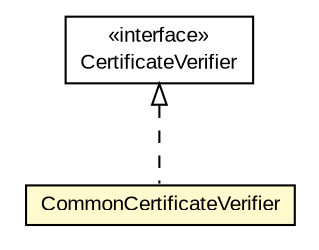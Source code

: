 #!/usr/local/bin/dot
#
# Class diagram 
# Generated by UMLGraph version R5_6-24-gf6e263 (http://www.umlgraph.org/)
#

digraph G {
	edge [fontname="arial",fontsize=10,labelfontname="arial",labelfontsize=10];
	node [fontname="arial",fontsize=10,shape=plaintext];
	nodesep=0.25;
	ranksep=0.5;
	// eu.europa.esig.dss.validation.CommonCertificateVerifier
	c264916 [label=<<table title="eu.europa.esig.dss.validation.CommonCertificateVerifier" border="0" cellborder="1" cellspacing="0" cellpadding="2" port="p" bgcolor="lemonChiffon" href="./CommonCertificateVerifier.html">
		<tr><td><table border="0" cellspacing="0" cellpadding="1">
<tr><td align="center" balign="center"> CommonCertificateVerifier </td></tr>
		</table></td></tr>
		</table>>, URL="./CommonCertificateVerifier.html", fontname="arial", fontcolor="black", fontsize=10.0];
	// eu.europa.esig.dss.validation.CertificateVerifier
	c264919 [label=<<table title="eu.europa.esig.dss.validation.CertificateVerifier" border="0" cellborder="1" cellspacing="0" cellpadding="2" port="p" href="./CertificateVerifier.html">
		<tr><td><table border="0" cellspacing="0" cellpadding="1">
<tr><td align="center" balign="center"> &#171;interface&#187; </td></tr>
<tr><td align="center" balign="center"> CertificateVerifier </td></tr>
		</table></td></tr>
		</table>>, URL="./CertificateVerifier.html", fontname="arial", fontcolor="black", fontsize=10.0];
	//eu.europa.esig.dss.validation.CommonCertificateVerifier implements eu.europa.esig.dss.validation.CertificateVerifier
	c264919:p -> c264916:p [dir=back,arrowtail=empty,style=dashed];
}

